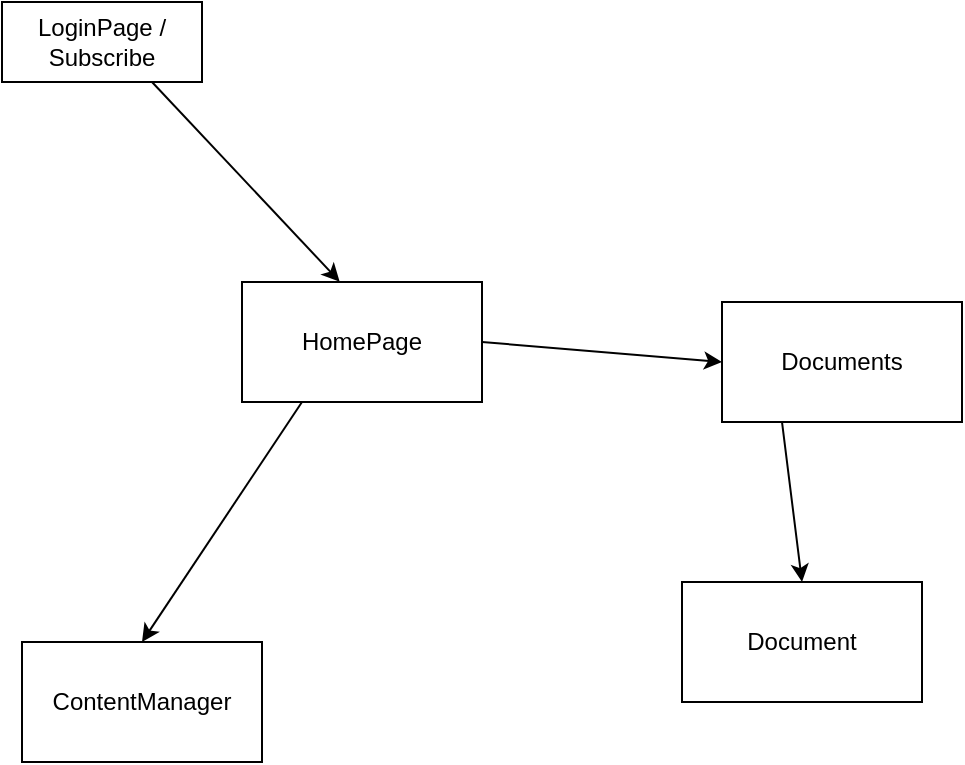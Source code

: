 <mxfile version="17.5.0" type="device"><diagram id="jfzINWfLsMoxOnGVeV2r" name="Page-1"><mxGraphModel dx="1038" dy="617" grid="1" gridSize="10" guides="1" tooltips="1" connect="1" arrows="1" fold="1" page="1" pageScale="1" pageWidth="827" pageHeight="1169" math="0" shadow="0"><root><mxCell id="0"/><mxCell id="1" parent="0"/><mxCell id="WNzUwWXZqopw2P-NiyDR-1" value="LoginPage / Subscribe" style="rounded=0;whiteSpace=wrap;html=1;" vertex="1" parent="1"><mxGeometry x="150" y="90" width="100" height="40" as="geometry"/></mxCell><mxCell id="WNzUwWXZqopw2P-NiyDR-3" value="HomePage" style="rounded=0;whiteSpace=wrap;html=1;" vertex="1" parent="1"><mxGeometry x="270" y="230" width="120" height="60" as="geometry"/></mxCell><mxCell id="WNzUwWXZqopw2P-NiyDR-4" value="" style="endArrow=classic;html=1;rounded=0;exitX=0.75;exitY=1;exitDx=0;exitDy=0;entryX=0.407;entryY=-0.003;entryDx=0;entryDy=0;entryPerimeter=0;" edge="1" parent="1" source="WNzUwWXZqopw2P-NiyDR-1" target="WNzUwWXZqopw2P-NiyDR-3"><mxGeometry width="50" height="50" relative="1" as="geometry"><mxPoint x="390" y="340" as="sourcePoint"/><mxPoint x="440" y="290" as="targetPoint"/></mxGeometry></mxCell><mxCell id="WNzUwWXZqopw2P-NiyDR-5" value="Documents" style="rounded=0;whiteSpace=wrap;html=1;" vertex="1" parent="1"><mxGeometry x="510" y="240" width="120" height="60" as="geometry"/></mxCell><mxCell id="WNzUwWXZqopw2P-NiyDR-6" value="" style="endArrow=classic;html=1;rounded=0;exitX=1;exitY=0.5;exitDx=0;exitDy=0;entryX=0;entryY=0.5;entryDx=0;entryDy=0;" edge="1" parent="1" source="WNzUwWXZqopw2P-NiyDR-3" target="WNzUwWXZqopw2P-NiyDR-5"><mxGeometry width="50" height="50" relative="1" as="geometry"><mxPoint x="390" y="340" as="sourcePoint"/><mxPoint x="440" y="290" as="targetPoint"/></mxGeometry></mxCell><mxCell id="WNzUwWXZqopw2P-NiyDR-7" value="ContentManager" style="rounded=0;whiteSpace=wrap;html=1;" vertex="1" parent="1"><mxGeometry x="160" y="410" width="120" height="60" as="geometry"/></mxCell><mxCell id="WNzUwWXZqopw2P-NiyDR-8" value="" style="endArrow=classic;html=1;rounded=0;entryX=0.5;entryY=0;entryDx=0;entryDy=0;exitX=0.25;exitY=1;exitDx=0;exitDy=0;" edge="1" parent="1" source="WNzUwWXZqopw2P-NiyDR-3" target="WNzUwWXZqopw2P-NiyDR-7"><mxGeometry width="50" height="50" relative="1" as="geometry"><mxPoint x="390" y="340" as="sourcePoint"/><mxPoint x="220" y="400" as="targetPoint"/></mxGeometry></mxCell><mxCell id="WNzUwWXZqopw2P-NiyDR-9" value="Document" style="rounded=0;whiteSpace=wrap;html=1;" vertex="1" parent="1"><mxGeometry x="490" y="380" width="120" height="60" as="geometry"/></mxCell><mxCell id="WNzUwWXZqopw2P-NiyDR-10" value="" style="endArrow=classic;html=1;rounded=0;entryX=0.5;entryY=0;entryDx=0;entryDy=0;exitX=0.25;exitY=1;exitDx=0;exitDy=0;" edge="1" parent="1" source="WNzUwWXZqopw2P-NiyDR-5" target="WNzUwWXZqopw2P-NiyDR-9"><mxGeometry width="50" height="50" relative="1" as="geometry"><mxPoint x="390" y="340" as="sourcePoint"/><mxPoint x="440" y="290" as="targetPoint"/></mxGeometry></mxCell></root></mxGraphModel></diagram></mxfile>